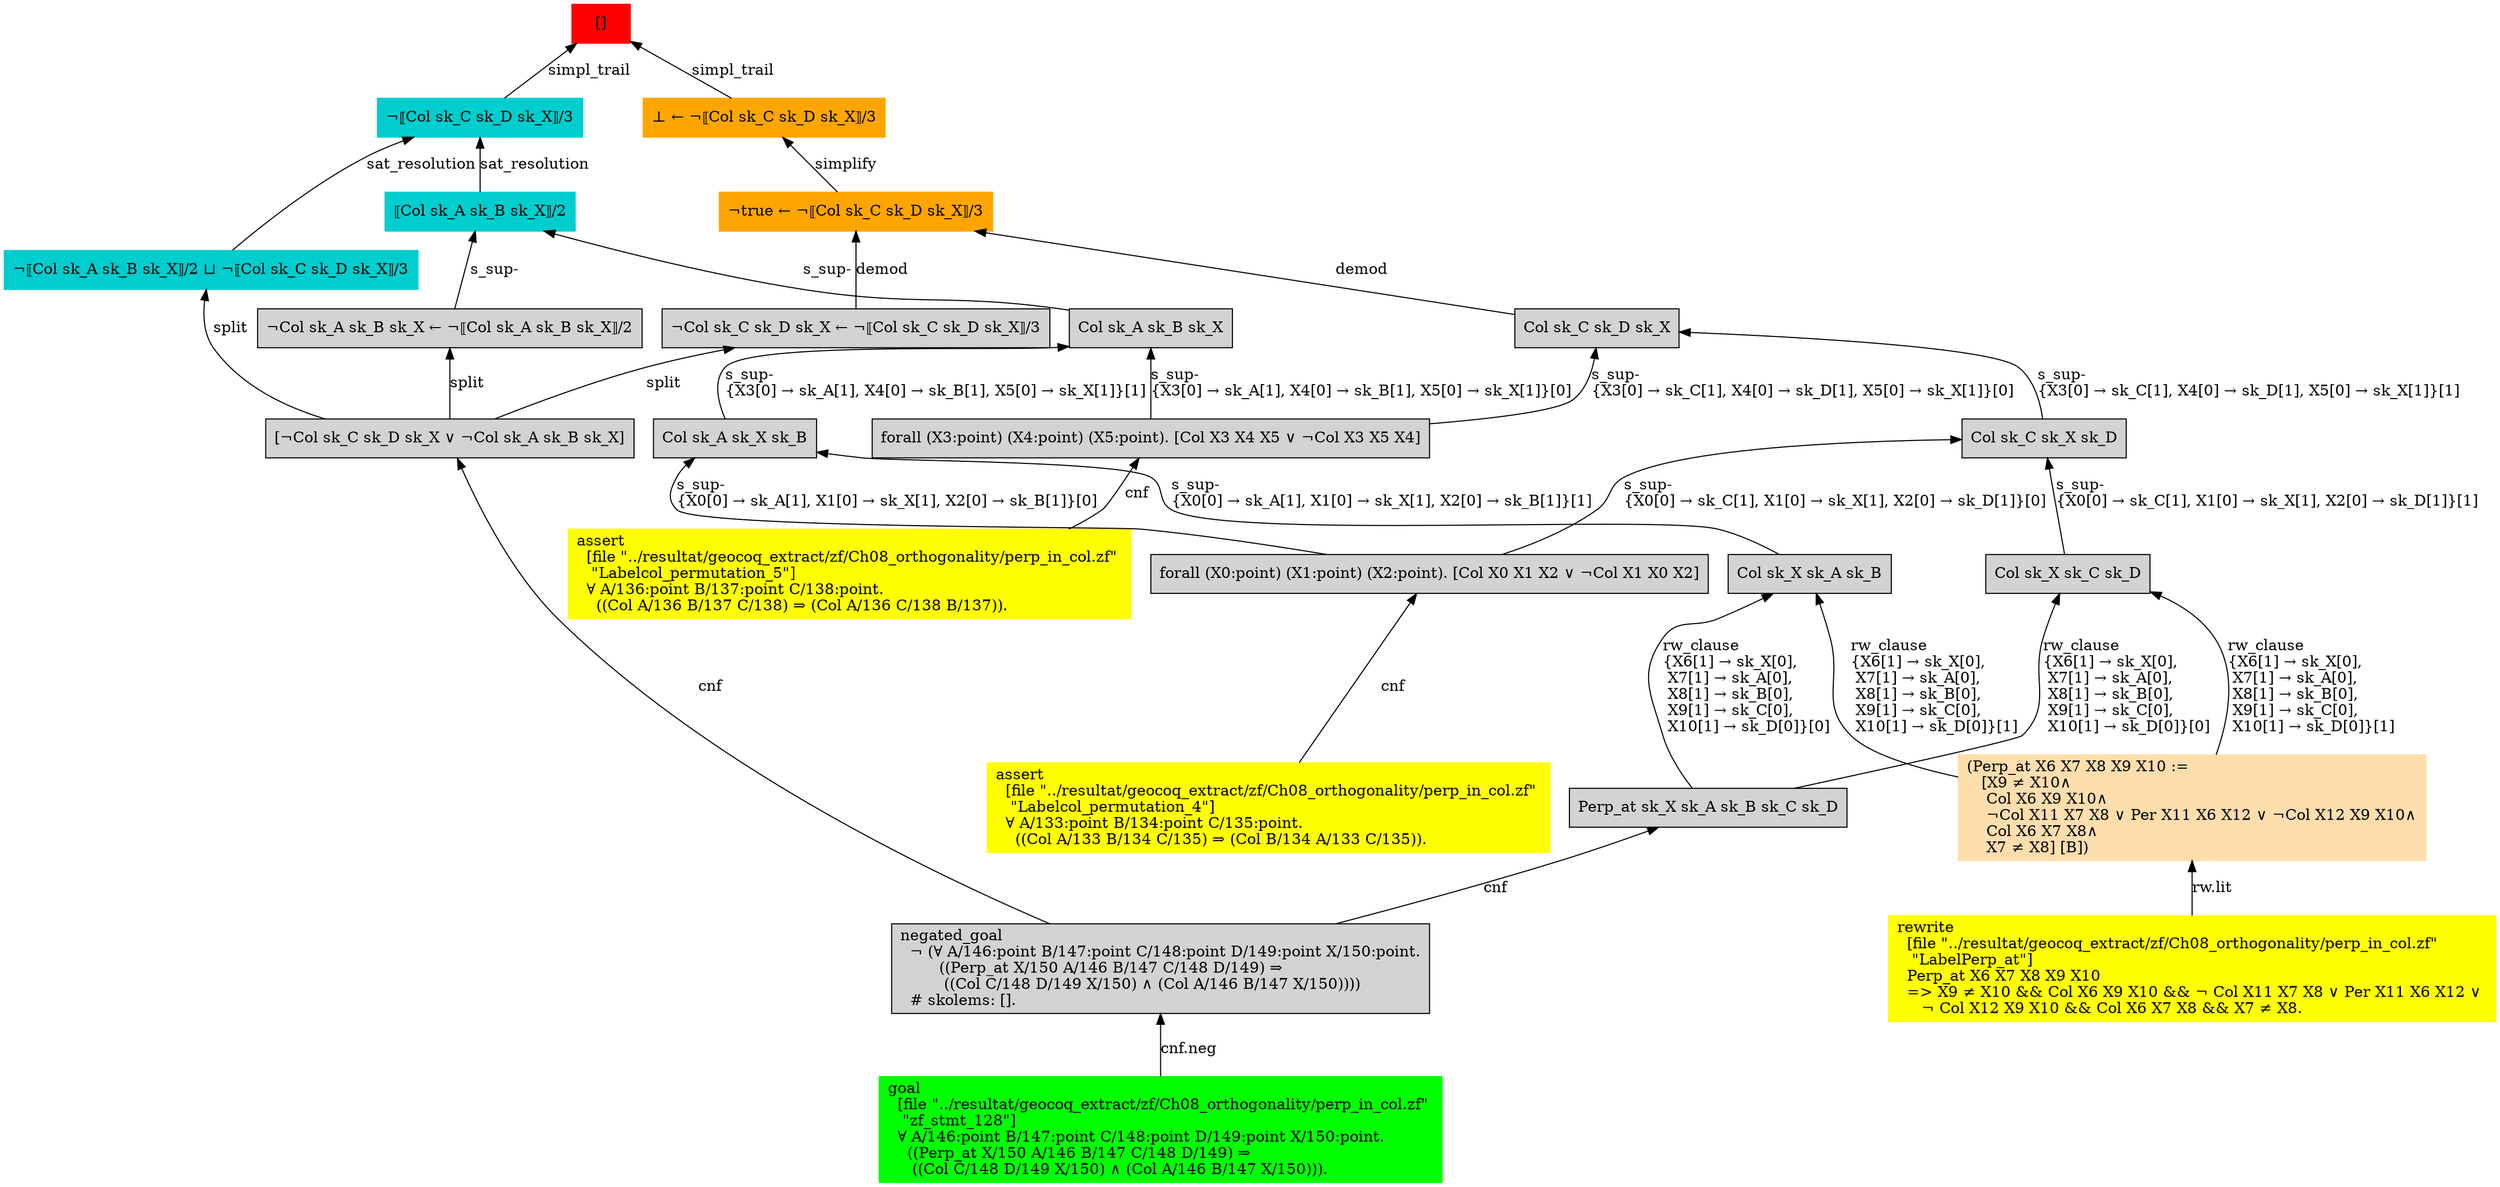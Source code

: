 digraph "unsat_graph" {
  vertex_0 [color=red, label="[]", shape=box, style=filled];
  vertex_0 -> vertex_1 [label="simpl_trail", dir="back"];
  vertex_1 [color=cyan3, shape=box, label="¬⟦Col sk_C sk_D sk_X⟧/3\l", style=filled];
  vertex_1 -> vertex_2 [label="sat_resolution", dir="back"];
  vertex_2 [color=cyan3, shape=box, label="⟦Col sk_A sk_B sk_X⟧/2\l", style=filled];
  vertex_2 -> vertex_3 [label="s_sup-\l", dir="back"];
  vertex_3 [shape=box, label="¬Col sk_A sk_B sk_X ← ¬⟦Col sk_A sk_B sk_X⟧/2\l", style=filled];
  vertex_3 -> vertex_4 [label="split", dir="back"];
  vertex_4 [shape=box, label="[¬Col sk_C sk_D sk_X ∨ ¬Col sk_A sk_B sk_X]\l", style=filled];
  vertex_4 -> vertex_5 [label="cnf", dir="back"];
  vertex_5 [shape=box, label="negated_goal\l  ¬ (∀ A/146:point B/147:point C/148:point D/149:point X/150:point.\l        ((Perp_at X/150 A/146 B/147 C/148 D/149) ⇒\l         ((Col C/148 D/149 X/150) ∧ (Col A/146 B/147 X/150))))\l  # skolems: [].\l", style=filled];
  vertex_5 -> vertex_6 [label="cnf.neg", dir="back"];
  vertex_6 [color=green, shape=box, label="goal\l  [file \"../resultat/geocoq_extract/zf/Ch08_orthogonality/perp_in_col.zf\" \l   \"zf_stmt_128\"]\l  ∀ A/146:point B/147:point C/148:point D/149:point X/150:point.\l    ((Perp_at X/150 A/146 B/147 C/148 D/149) ⇒\l     ((Col C/148 D/149 X/150) ∧ (Col A/146 B/147 X/150))).\l", style=filled];
  vertex_2 -> vertex_7 [label="s_sup-\l", dir="back"];
  vertex_7 [shape=box, label="Col sk_A sk_B sk_X\l", style=filled];
  vertex_7 -> vertex_8 [label="s_sup-\l\{X3[0] → sk_A[1], X4[0] → sk_B[1], X5[0] → sk_X[1]\}[0]\l", dir="back"];
  vertex_8 [shape=box, label="forall (X3:point) (X4:point) (X5:point). [Col X3 X4 X5 ∨ ¬Col X3 X5 X4]\l", style=filled];
  vertex_8 -> vertex_9 [label="cnf", dir="back"];
  vertex_9 [color=yellow, shape=box, label="assert\l  [file \"../resultat/geocoq_extract/zf/Ch08_orthogonality/perp_in_col.zf\" \l   \"Labelcol_permutation_5\"]\l  ∀ A/136:point B/137:point C/138:point.\l    ((Col A/136 B/137 C/138) ⇒ (Col A/136 C/138 B/137)).\l", style=filled];
  vertex_7 -> vertex_10 [label="s_sup-\l\{X3[0] → sk_A[1], X4[0] → sk_B[1], X5[0] → sk_X[1]\}[1]\l", dir="back"];
  vertex_10 [shape=box, label="Col sk_A sk_X sk_B\l", style=filled];
  vertex_10 -> vertex_11 [label="s_sup-\l\{X0[0] → sk_A[1], X1[0] → sk_X[1], X2[0] → sk_B[1]\}[0]\l", dir="back"];
  vertex_11 [shape=box, label="forall (X0:point) (X1:point) (X2:point). [Col X0 X1 X2 ∨ ¬Col X1 X0 X2]\l", style=filled];
  vertex_11 -> vertex_12 [label="cnf", dir="back"];
  vertex_12 [color=yellow, shape=box, label="assert\l  [file \"../resultat/geocoq_extract/zf/Ch08_orthogonality/perp_in_col.zf\" \l   \"Labelcol_permutation_4\"]\l  ∀ A/133:point B/134:point C/135:point.\l    ((Col A/133 B/134 C/135) ⇒ (Col B/134 A/133 C/135)).\l", style=filled];
  vertex_10 -> vertex_13 [label="s_sup-\l\{X0[0] → sk_A[1], X1[0] → sk_X[1], X2[0] → sk_B[1]\}[1]\l", dir="back"];
  vertex_13 [shape=box, label="Col sk_X sk_A sk_B\l", style=filled];
  vertex_13 -> vertex_14 [label="rw_clause\l\{X6[1] → sk_X[0], \l X7[1] → sk_A[0], \l X8[1] → sk_B[0], \l X9[1] → sk_C[0], \l X10[1] → sk_D[0]\}[1]\l", dir="back"];
  vertex_14 [color=navajowhite, shape=box, label="(Perp_at X6 X7 X8 X9 X10 :=\l   [X9 ≠ X10∧\l    Col X6 X9 X10∧\l    ¬Col X11 X7 X8 ∨ Per X11 X6 X12 ∨ ¬Col X12 X9 X10∧\l    Col X6 X7 X8∧\l    X7 ≠ X8] [B])\l", style=filled];
  vertex_14 -> vertex_15 [label="rw.lit", dir="back"];
  vertex_15 [color=yellow, shape=box, label="rewrite\l  [file \"../resultat/geocoq_extract/zf/Ch08_orthogonality/perp_in_col.zf\" \l   \"LabelPerp_at\"]\l  Perp_at X6 X7 X8 X9 X10\l  =\> X9 ≠ X10 && Col X6 X9 X10 && ¬ Col X11 X7 X8 ∨ Per X11 X6 X12 ∨ \l     ¬ Col X12 X9 X10 && Col X6 X7 X8 && X7 ≠ X8.\l", style=filled];
  vertex_13 -> vertex_16 [label="rw_clause\l\{X6[1] → sk_X[0], \l X7[1] → sk_A[0], \l X8[1] → sk_B[0], \l X9[1] → sk_C[0], \l X10[1] → sk_D[0]\}[0]\l", dir="back"];
  vertex_16 [shape=box, label="Perp_at sk_X sk_A sk_B sk_C sk_D\l", style=filled];
  vertex_16 -> vertex_5 [label="cnf", dir="back"];
  vertex_1 -> vertex_17 [label="sat_resolution", dir="back"];
  vertex_17 [color=cyan3, shape=box, label="¬⟦Col sk_A sk_B sk_X⟧/2 ⊔ ¬⟦Col sk_C sk_D sk_X⟧/3\l", style=filled];
  vertex_17 -> vertex_4 [label="split", dir="back"];
  vertex_0 -> vertex_18 [label="simpl_trail", dir="back"];
  vertex_18 [color=orange, shape=box, label="⊥ ← ¬⟦Col sk_C sk_D sk_X⟧/3\l", style=filled];
  vertex_18 -> vertex_19 [label="simplify", dir="back"];
  vertex_19 [color=orange, shape=box, label="¬true ← ¬⟦Col sk_C sk_D sk_X⟧/3\l", style=filled];
  vertex_19 -> vertex_20 [label="demod", dir="back"];
  vertex_20 [shape=box, label="Col sk_C sk_D sk_X\l", style=filled];
  vertex_20 -> vertex_8 [label="s_sup-\l\{X3[0] → sk_C[1], X4[0] → sk_D[1], X5[0] → sk_X[1]\}[0]\l", dir="back"];
  vertex_20 -> vertex_21 [label="s_sup-\l\{X3[0] → sk_C[1], X4[0] → sk_D[1], X5[0] → sk_X[1]\}[1]\l", dir="back"];
  vertex_21 [shape=box, label="Col sk_C sk_X sk_D\l", style=filled];
  vertex_21 -> vertex_11 [label="s_sup-\l\{X0[0] → sk_C[1], X1[0] → sk_X[1], X2[0] → sk_D[1]\}[0]\l", dir="back"];
  vertex_21 -> vertex_22 [label="s_sup-\l\{X0[0] → sk_C[1], X1[0] → sk_X[1], X2[0] → sk_D[1]\}[1]\l", dir="back"];
  vertex_22 [shape=box, label="Col sk_X sk_C sk_D\l", style=filled];
  vertex_22 -> vertex_14 [label="rw_clause\l\{X6[1] → sk_X[0], \l X7[1] → sk_A[0], \l X8[1] → sk_B[0], \l X9[1] → sk_C[0], \l X10[1] → sk_D[0]\}[1]\l", dir="back"];
  vertex_22 -> vertex_16 [label="rw_clause\l\{X6[1] → sk_X[0], \l X7[1] → sk_A[0], \l X8[1] → sk_B[0], \l X9[1] → sk_C[0], \l X10[1] → sk_D[0]\}[0]\l", dir="back"];
  vertex_19 -> vertex_23 [label="demod", dir="back"];
  vertex_23 [shape=box, label="¬Col sk_C sk_D sk_X ← ¬⟦Col sk_C sk_D sk_X⟧/3\l", style=filled];
  vertex_23 -> vertex_4 [label="split", dir="back"];
  }



